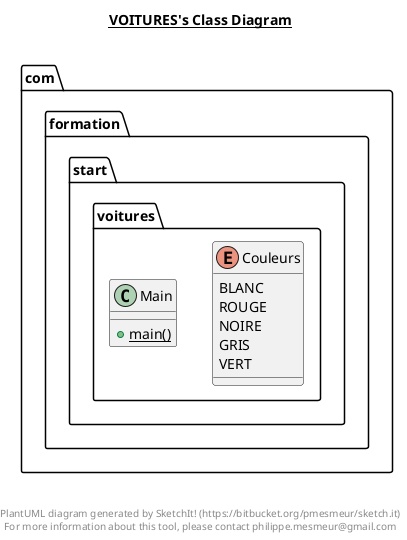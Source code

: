 @startuml

title __VOITURES's Class Diagram__\n

  package com.formation.start {
    package com.formation.start.voitures {
      enum Couleurs {
        BLANC
        ROUGE
        NOIRE
        GRIS
        VERT
      }
    }
  }
  

  package com.formation.start {
    package com.formation.start.voitures {
      class Main {
          {static} + main()
      }
    }
  }
  



right footer


PlantUML diagram generated by SketchIt! (https://bitbucket.org/pmesmeur/sketch.it)
For more information about this tool, please contact philippe.mesmeur@gmail.com
endfooter

@enduml
